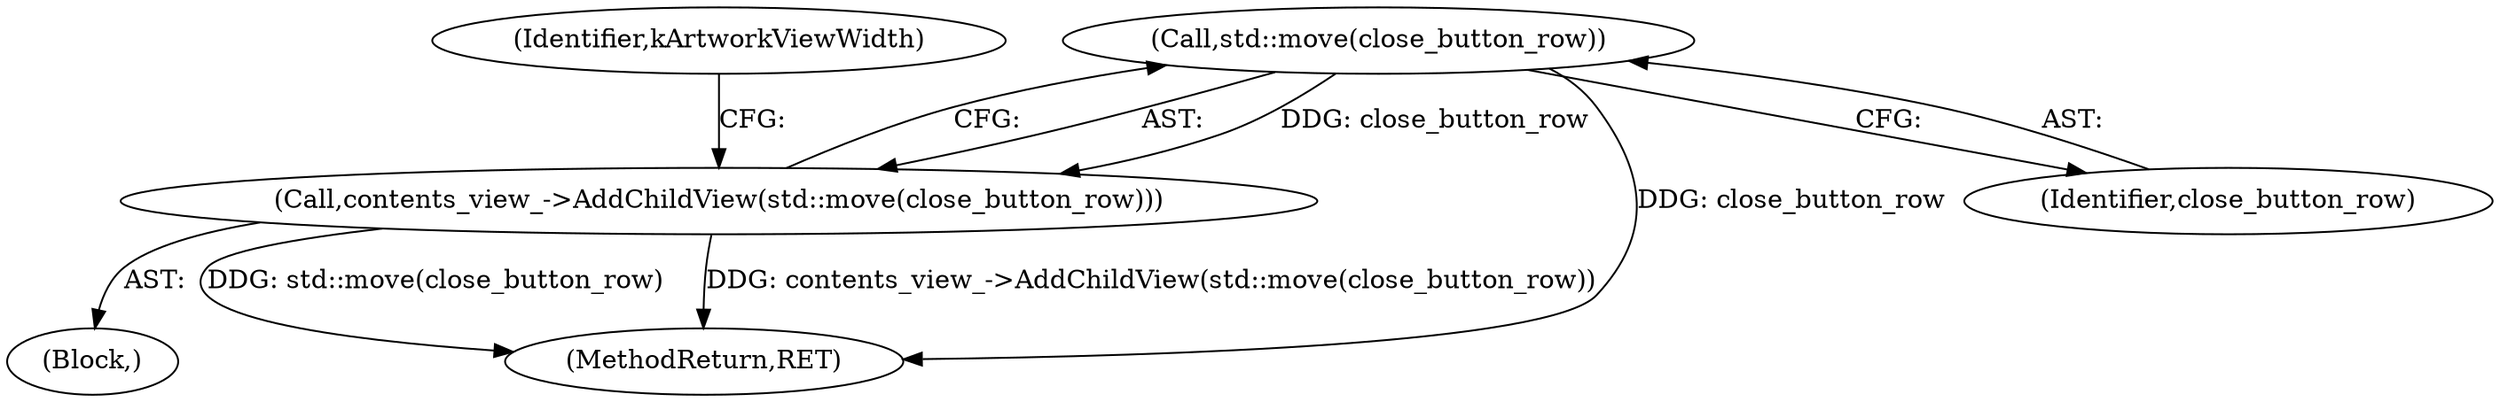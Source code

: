 digraph "1_Chrome_c25b198675380f713a56649c857b4367601d4a3d_1@API" {
"1000181" [label="(Call,std::move(close_button_row))"];
"1000180" [label="(Call,contents_view_->AddChildView(std::move(close_button_row)))"];
"1000105" [label="(Block,)"];
"1000185" [label="(Identifier,kArtworkViewWidth)"];
"1000182" [label="(Identifier,close_button_row)"];
"1000180" [label="(Call,contents_view_->AddChildView(std::move(close_button_row)))"];
"1000181" [label="(Call,std::move(close_button_row))"];
"1000322" [label="(MethodReturn,RET)"];
"1000181" -> "1000180"  [label="AST: "];
"1000181" -> "1000182"  [label="CFG: "];
"1000182" -> "1000181"  [label="AST: "];
"1000180" -> "1000181"  [label="CFG: "];
"1000181" -> "1000322"  [label="DDG: close_button_row"];
"1000181" -> "1000180"  [label="DDG: close_button_row"];
"1000180" -> "1000105"  [label="AST: "];
"1000185" -> "1000180"  [label="CFG: "];
"1000180" -> "1000322"  [label="DDG: std::move(close_button_row)"];
"1000180" -> "1000322"  [label="DDG: contents_view_->AddChildView(std::move(close_button_row))"];
}
